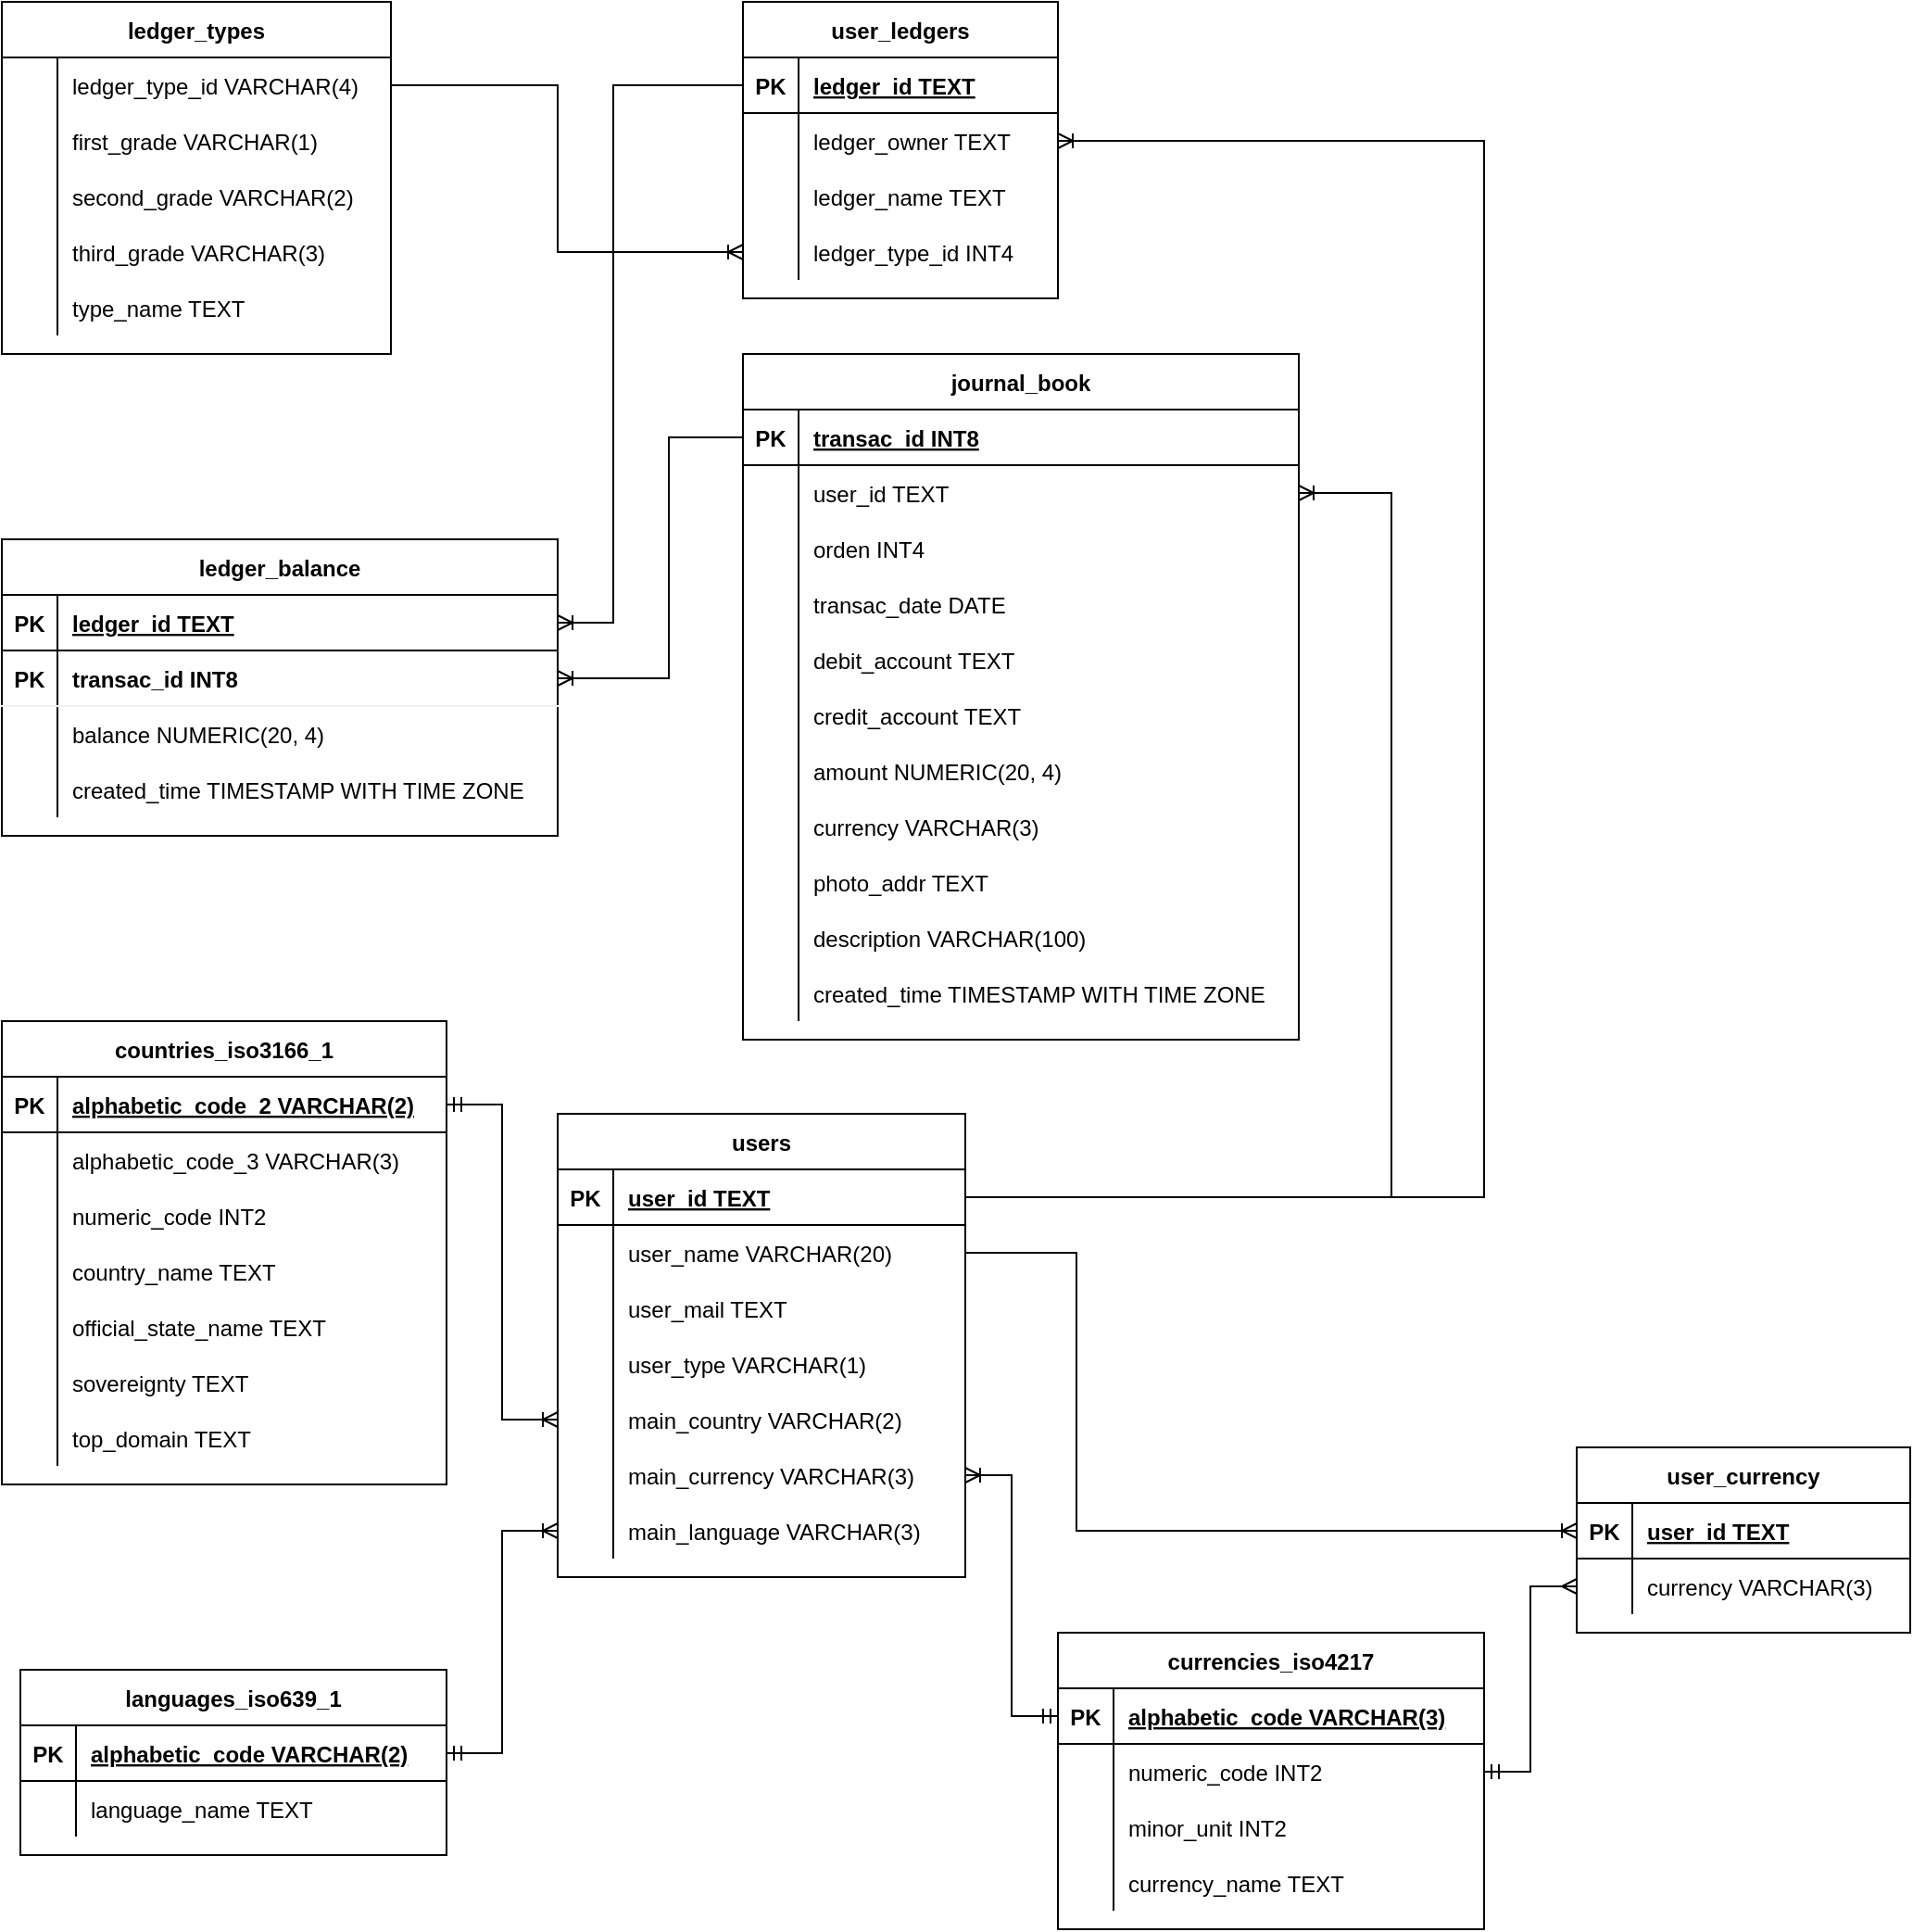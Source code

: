 <mxfile version="20.6.0" type="github">
  <diagram id="OfHOgDjxTRGXFd7cclPW" name="V0_SchemaDesign">
    <mxGraphModel dx="1874" dy="583" grid="1" gridSize="10" guides="1" tooltips="1" connect="1" arrows="1" fold="1" page="1" pageScale="1" pageWidth="850" pageHeight="1100" math="0" shadow="0">
      <root>
        <mxCell id="0" />
        <mxCell id="1" parent="0" />
        <mxCell id="8FTXFB8ShKef1p55a6IQ-58" value="user_currency" style="shape=table;startSize=30;container=1;collapsible=1;childLayout=tableLayout;fixedRows=1;rowLines=0;fontStyle=1;align=center;resizeLast=1;" parent="1" vertex="1">
          <mxGeometry x="50" y="820" width="180" height="100" as="geometry" />
        </mxCell>
        <mxCell id="8FTXFB8ShKef1p55a6IQ-59" value="" style="shape=tableRow;horizontal=0;startSize=0;swimlaneHead=0;swimlaneBody=0;fillColor=none;collapsible=0;dropTarget=0;points=[[0,0.5],[1,0.5]];portConstraint=eastwest;top=0;left=0;right=0;bottom=1;" parent="8FTXFB8ShKef1p55a6IQ-58" vertex="1">
          <mxGeometry y="30" width="180" height="30" as="geometry" />
        </mxCell>
        <mxCell id="8FTXFB8ShKef1p55a6IQ-60" value="PK" style="shape=partialRectangle;overflow=hidden;connectable=0;fillColor=none;top=0;left=0;bottom=0;right=0;fontStyle=1;" parent="8FTXFB8ShKef1p55a6IQ-59" vertex="1">
          <mxGeometry width="30" height="30" as="geometry">
            <mxRectangle width="30" height="30" as="alternateBounds" />
          </mxGeometry>
        </mxCell>
        <mxCell id="8FTXFB8ShKef1p55a6IQ-61" value="user_id TEXT" style="shape=partialRectangle;overflow=hidden;connectable=0;fillColor=none;align=left;top=0;left=0;bottom=0;right=0;spacingLeft=6;fontStyle=5;" parent="8FTXFB8ShKef1p55a6IQ-59" vertex="1">
          <mxGeometry x="30" width="150" height="30" as="geometry">
            <mxRectangle width="150" height="30" as="alternateBounds" />
          </mxGeometry>
        </mxCell>
        <mxCell id="8FTXFB8ShKef1p55a6IQ-62" value="" style="shape=tableRow;horizontal=0;startSize=0;swimlaneHead=0;swimlaneBody=0;fillColor=none;collapsible=0;dropTarget=0;points=[[0,0.5],[1,0.5]];portConstraint=eastwest;top=0;left=0;right=0;bottom=0;" parent="8FTXFB8ShKef1p55a6IQ-58" vertex="1">
          <mxGeometry y="60" width="180" height="30" as="geometry" />
        </mxCell>
        <mxCell id="8FTXFB8ShKef1p55a6IQ-63" value="" style="shape=partialRectangle;overflow=hidden;connectable=0;fillColor=none;top=0;left=0;bottom=0;right=0;" parent="8FTXFB8ShKef1p55a6IQ-62" vertex="1">
          <mxGeometry width="30" height="30" as="geometry">
            <mxRectangle width="30" height="30" as="alternateBounds" />
          </mxGeometry>
        </mxCell>
        <mxCell id="8FTXFB8ShKef1p55a6IQ-64" value="currency   VARCHAR(3)" style="shape=partialRectangle;overflow=hidden;connectable=0;fillColor=none;align=left;top=0;left=0;bottom=0;right=0;spacingLeft=6;" parent="8FTXFB8ShKef1p55a6IQ-62" vertex="1">
          <mxGeometry x="30" width="150" height="30" as="geometry">
            <mxRectangle width="150" height="30" as="alternateBounds" />
          </mxGeometry>
        </mxCell>
        <mxCell id="8FTXFB8ShKef1p55a6IQ-65" value="countries_iso3166_1" style="shape=table;startSize=30;container=1;collapsible=1;childLayout=tableLayout;fixedRows=1;rowLines=0;fontStyle=1;align=center;resizeLast=1;" parent="1" vertex="1">
          <mxGeometry x="-800" y="590" width="240" height="250" as="geometry" />
        </mxCell>
        <mxCell id="8FTXFB8ShKef1p55a6IQ-66" value="" style="shape=tableRow;horizontal=0;startSize=0;swimlaneHead=0;swimlaneBody=0;fillColor=none;collapsible=0;dropTarget=0;points=[[0,0.5],[1,0.5]];portConstraint=eastwest;top=0;left=0;right=0;bottom=1;" parent="8FTXFB8ShKef1p55a6IQ-65" vertex="1">
          <mxGeometry y="30" width="240" height="30" as="geometry" />
        </mxCell>
        <mxCell id="8FTXFB8ShKef1p55a6IQ-67" value="PK" style="shape=partialRectangle;overflow=hidden;connectable=0;fillColor=none;top=0;left=0;bottom=0;right=0;fontStyle=1;" parent="8FTXFB8ShKef1p55a6IQ-66" vertex="1">
          <mxGeometry width="30" height="30" as="geometry">
            <mxRectangle width="30" height="30" as="alternateBounds" />
          </mxGeometry>
        </mxCell>
        <mxCell id="8FTXFB8ShKef1p55a6IQ-68" value="alphabetic_code_2   VARCHAR(2)" style="shape=partialRectangle;overflow=hidden;connectable=0;fillColor=none;align=left;top=0;left=0;bottom=0;right=0;spacingLeft=6;fontStyle=5;" parent="8FTXFB8ShKef1p55a6IQ-66" vertex="1">
          <mxGeometry x="30" width="210" height="30" as="geometry">
            <mxRectangle width="210" height="30" as="alternateBounds" />
          </mxGeometry>
        </mxCell>
        <mxCell id="8FTXFB8ShKef1p55a6IQ-69" value="" style="shape=tableRow;horizontal=0;startSize=0;swimlaneHead=0;swimlaneBody=0;fillColor=none;collapsible=0;dropTarget=0;points=[[0,0.5],[1,0.5]];portConstraint=eastwest;top=0;left=0;right=0;bottom=0;" parent="8FTXFB8ShKef1p55a6IQ-65" vertex="1">
          <mxGeometry y="60" width="240" height="30" as="geometry" />
        </mxCell>
        <mxCell id="8FTXFB8ShKef1p55a6IQ-70" value="" style="shape=partialRectangle;overflow=hidden;connectable=0;fillColor=none;top=0;left=0;bottom=0;right=0;" parent="8FTXFB8ShKef1p55a6IQ-69" vertex="1">
          <mxGeometry width="30" height="30" as="geometry">
            <mxRectangle width="30" height="30" as="alternateBounds" />
          </mxGeometry>
        </mxCell>
        <mxCell id="8FTXFB8ShKef1p55a6IQ-71" value="alphabetic_code_3   VARCHAR(3)" style="shape=partialRectangle;overflow=hidden;connectable=0;fillColor=none;align=left;top=0;left=0;bottom=0;right=0;spacingLeft=6;" parent="8FTXFB8ShKef1p55a6IQ-69" vertex="1">
          <mxGeometry x="30" width="210" height="30" as="geometry">
            <mxRectangle width="210" height="30" as="alternateBounds" />
          </mxGeometry>
        </mxCell>
        <mxCell id="8FTXFB8ShKef1p55a6IQ-72" value="" style="shape=tableRow;horizontal=0;startSize=0;swimlaneHead=0;swimlaneBody=0;fillColor=none;collapsible=0;dropTarget=0;points=[[0,0.5],[1,0.5]];portConstraint=eastwest;top=0;left=0;right=0;bottom=0;" parent="8FTXFB8ShKef1p55a6IQ-65" vertex="1">
          <mxGeometry y="90" width="240" height="30" as="geometry" />
        </mxCell>
        <mxCell id="8FTXFB8ShKef1p55a6IQ-73" value="" style="shape=partialRectangle;overflow=hidden;connectable=0;fillColor=none;top=0;left=0;bottom=0;right=0;" parent="8FTXFB8ShKef1p55a6IQ-72" vertex="1">
          <mxGeometry width="30" height="30" as="geometry">
            <mxRectangle width="30" height="30" as="alternateBounds" />
          </mxGeometry>
        </mxCell>
        <mxCell id="8FTXFB8ShKef1p55a6IQ-74" value="numeric_code        INT2" style="shape=partialRectangle;overflow=hidden;connectable=0;fillColor=none;align=left;top=0;left=0;bottom=0;right=0;spacingLeft=6;" parent="8FTXFB8ShKef1p55a6IQ-72" vertex="1">
          <mxGeometry x="30" width="210" height="30" as="geometry">
            <mxRectangle width="210" height="30" as="alternateBounds" />
          </mxGeometry>
        </mxCell>
        <mxCell id="8FTXFB8ShKef1p55a6IQ-75" value="" style="shape=tableRow;horizontal=0;startSize=0;swimlaneHead=0;swimlaneBody=0;fillColor=none;collapsible=0;dropTarget=0;points=[[0,0.5],[1,0.5]];portConstraint=eastwest;top=0;left=0;right=0;bottom=0;" parent="8FTXFB8ShKef1p55a6IQ-65" vertex="1">
          <mxGeometry y="120" width="240" height="30" as="geometry" />
        </mxCell>
        <mxCell id="8FTXFB8ShKef1p55a6IQ-76" value="" style="shape=partialRectangle;overflow=hidden;connectable=0;fillColor=none;top=0;left=0;bottom=0;right=0;" parent="8FTXFB8ShKef1p55a6IQ-75" vertex="1">
          <mxGeometry width="30" height="30" as="geometry">
            <mxRectangle width="30" height="30" as="alternateBounds" />
          </mxGeometry>
        </mxCell>
        <mxCell id="8FTXFB8ShKef1p55a6IQ-77" value="country_name        TEXT" style="shape=partialRectangle;overflow=hidden;connectable=0;fillColor=none;align=left;top=0;left=0;bottom=0;right=0;spacingLeft=6;" parent="8FTXFB8ShKef1p55a6IQ-75" vertex="1">
          <mxGeometry x="30" width="210" height="30" as="geometry">
            <mxRectangle width="210" height="30" as="alternateBounds" />
          </mxGeometry>
        </mxCell>
        <mxCell id="8FTXFB8ShKef1p55a6IQ-78" value="" style="shape=tableRow;horizontal=0;startSize=0;swimlaneHead=0;swimlaneBody=0;fillColor=none;collapsible=0;dropTarget=0;points=[[0,0.5],[1,0.5]];portConstraint=eastwest;top=0;left=0;right=0;bottom=0;" parent="8FTXFB8ShKef1p55a6IQ-65" vertex="1">
          <mxGeometry y="150" width="240" height="30" as="geometry" />
        </mxCell>
        <mxCell id="8FTXFB8ShKef1p55a6IQ-79" value="" style="shape=partialRectangle;overflow=hidden;connectable=0;fillColor=none;top=0;left=0;bottom=0;right=0;" parent="8FTXFB8ShKef1p55a6IQ-78" vertex="1">
          <mxGeometry width="30" height="30" as="geometry">
            <mxRectangle width="30" height="30" as="alternateBounds" />
          </mxGeometry>
        </mxCell>
        <mxCell id="8FTXFB8ShKef1p55a6IQ-80" value="official_state_name TEXT" style="shape=partialRectangle;overflow=hidden;connectable=0;fillColor=none;align=left;top=0;left=0;bottom=0;right=0;spacingLeft=6;" parent="8FTXFB8ShKef1p55a6IQ-78" vertex="1">
          <mxGeometry x="30" width="210" height="30" as="geometry">
            <mxRectangle width="210" height="30" as="alternateBounds" />
          </mxGeometry>
        </mxCell>
        <mxCell id="8FTXFB8ShKef1p55a6IQ-81" value="" style="shape=tableRow;horizontal=0;startSize=0;swimlaneHead=0;swimlaneBody=0;fillColor=none;collapsible=0;dropTarget=0;points=[[0,0.5],[1,0.5]];portConstraint=eastwest;top=0;left=0;right=0;bottom=0;" parent="8FTXFB8ShKef1p55a6IQ-65" vertex="1">
          <mxGeometry y="180" width="240" height="30" as="geometry" />
        </mxCell>
        <mxCell id="8FTXFB8ShKef1p55a6IQ-82" value="" style="shape=partialRectangle;overflow=hidden;connectable=0;fillColor=none;top=0;left=0;bottom=0;right=0;" parent="8FTXFB8ShKef1p55a6IQ-81" vertex="1">
          <mxGeometry width="30" height="30" as="geometry">
            <mxRectangle width="30" height="30" as="alternateBounds" />
          </mxGeometry>
        </mxCell>
        <mxCell id="8FTXFB8ShKef1p55a6IQ-83" value="sovereignty         TEXT" style="shape=partialRectangle;overflow=hidden;connectable=0;fillColor=none;align=left;top=0;left=0;bottom=0;right=0;spacingLeft=6;" parent="8FTXFB8ShKef1p55a6IQ-81" vertex="1">
          <mxGeometry x="30" width="210" height="30" as="geometry">
            <mxRectangle width="210" height="30" as="alternateBounds" />
          </mxGeometry>
        </mxCell>
        <mxCell id="8FTXFB8ShKef1p55a6IQ-84" value="" style="shape=tableRow;horizontal=0;startSize=0;swimlaneHead=0;swimlaneBody=0;fillColor=none;collapsible=0;dropTarget=0;points=[[0,0.5],[1,0.5]];portConstraint=eastwest;top=0;left=0;right=0;bottom=0;" parent="8FTXFB8ShKef1p55a6IQ-65" vertex="1">
          <mxGeometry y="210" width="240" height="30" as="geometry" />
        </mxCell>
        <mxCell id="8FTXFB8ShKef1p55a6IQ-85" value="" style="shape=partialRectangle;overflow=hidden;connectable=0;fillColor=none;top=0;left=0;bottom=0;right=0;" parent="8FTXFB8ShKef1p55a6IQ-84" vertex="1">
          <mxGeometry width="30" height="30" as="geometry">
            <mxRectangle width="30" height="30" as="alternateBounds" />
          </mxGeometry>
        </mxCell>
        <mxCell id="8FTXFB8ShKef1p55a6IQ-86" value="top_domain          TEXT" style="shape=partialRectangle;overflow=hidden;connectable=0;fillColor=none;align=left;top=0;left=0;bottom=0;right=0;spacingLeft=6;" parent="8FTXFB8ShKef1p55a6IQ-84" vertex="1">
          <mxGeometry x="30" width="210" height="30" as="geometry">
            <mxRectangle width="210" height="30" as="alternateBounds" />
          </mxGeometry>
        </mxCell>
        <mxCell id="8FTXFB8ShKef1p55a6IQ-87" value="currencies_iso4217" style="shape=table;startSize=30;container=1;collapsible=1;childLayout=tableLayout;fixedRows=1;rowLines=0;fontStyle=1;align=center;resizeLast=1;" parent="1" vertex="1">
          <mxGeometry x="-230" y="920" width="230" height="160" as="geometry" />
        </mxCell>
        <mxCell id="8FTXFB8ShKef1p55a6IQ-88" value="" style="shape=tableRow;horizontal=0;startSize=0;swimlaneHead=0;swimlaneBody=0;fillColor=none;collapsible=0;dropTarget=0;points=[[0,0.5],[1,0.5]];portConstraint=eastwest;top=0;left=0;right=0;bottom=1;" parent="8FTXFB8ShKef1p55a6IQ-87" vertex="1">
          <mxGeometry y="30" width="230" height="30" as="geometry" />
        </mxCell>
        <mxCell id="8FTXFB8ShKef1p55a6IQ-89" value="PK" style="shape=partialRectangle;overflow=hidden;connectable=0;fillColor=none;top=0;left=0;bottom=0;right=0;fontStyle=1;" parent="8FTXFB8ShKef1p55a6IQ-88" vertex="1">
          <mxGeometry width="30" height="30" as="geometry">
            <mxRectangle width="30" height="30" as="alternateBounds" />
          </mxGeometry>
        </mxCell>
        <mxCell id="8FTXFB8ShKef1p55a6IQ-90" value="alphabetic_code VARCHAR(3)" style="shape=partialRectangle;overflow=hidden;connectable=0;fillColor=none;align=left;top=0;left=0;bottom=0;right=0;spacingLeft=6;fontStyle=5;" parent="8FTXFB8ShKef1p55a6IQ-88" vertex="1">
          <mxGeometry x="30" width="200" height="30" as="geometry">
            <mxRectangle width="200" height="30" as="alternateBounds" />
          </mxGeometry>
        </mxCell>
        <mxCell id="8FTXFB8ShKef1p55a6IQ-91" value="" style="shape=tableRow;horizontal=0;startSize=0;swimlaneHead=0;swimlaneBody=0;fillColor=none;collapsible=0;dropTarget=0;points=[[0,0.5],[1,0.5]];portConstraint=eastwest;top=0;left=0;right=0;bottom=0;" parent="8FTXFB8ShKef1p55a6IQ-87" vertex="1">
          <mxGeometry y="60" width="230" height="30" as="geometry" />
        </mxCell>
        <mxCell id="8FTXFB8ShKef1p55a6IQ-92" value="" style="shape=partialRectangle;overflow=hidden;connectable=0;fillColor=none;top=0;left=0;bottom=0;right=0;" parent="8FTXFB8ShKef1p55a6IQ-91" vertex="1">
          <mxGeometry width="30" height="30" as="geometry">
            <mxRectangle width="30" height="30" as="alternateBounds" />
          </mxGeometry>
        </mxCell>
        <mxCell id="8FTXFB8ShKef1p55a6IQ-93" value="numeric_code    INT2" style="shape=partialRectangle;overflow=hidden;connectable=0;fillColor=none;align=left;top=0;left=0;bottom=0;right=0;spacingLeft=6;" parent="8FTXFB8ShKef1p55a6IQ-91" vertex="1">
          <mxGeometry x="30" width="200" height="30" as="geometry">
            <mxRectangle width="200" height="30" as="alternateBounds" />
          </mxGeometry>
        </mxCell>
        <mxCell id="8FTXFB8ShKef1p55a6IQ-94" value="" style="shape=tableRow;horizontal=0;startSize=0;swimlaneHead=0;swimlaneBody=0;fillColor=none;collapsible=0;dropTarget=0;points=[[0,0.5],[1,0.5]];portConstraint=eastwest;top=0;left=0;right=0;bottom=0;" parent="8FTXFB8ShKef1p55a6IQ-87" vertex="1">
          <mxGeometry y="90" width="230" height="30" as="geometry" />
        </mxCell>
        <mxCell id="8FTXFB8ShKef1p55a6IQ-95" value="" style="shape=partialRectangle;overflow=hidden;connectable=0;fillColor=none;top=0;left=0;bottom=0;right=0;" parent="8FTXFB8ShKef1p55a6IQ-94" vertex="1">
          <mxGeometry width="30" height="30" as="geometry">
            <mxRectangle width="30" height="30" as="alternateBounds" />
          </mxGeometry>
        </mxCell>
        <mxCell id="8FTXFB8ShKef1p55a6IQ-96" value="minor_unit      INT2" style="shape=partialRectangle;overflow=hidden;connectable=0;fillColor=none;align=left;top=0;left=0;bottom=0;right=0;spacingLeft=6;" parent="8FTXFB8ShKef1p55a6IQ-94" vertex="1">
          <mxGeometry x="30" width="200" height="30" as="geometry">
            <mxRectangle width="200" height="30" as="alternateBounds" />
          </mxGeometry>
        </mxCell>
        <mxCell id="8FTXFB8ShKef1p55a6IQ-97" value="" style="shape=tableRow;horizontal=0;startSize=0;swimlaneHead=0;swimlaneBody=0;fillColor=none;collapsible=0;dropTarget=0;points=[[0,0.5],[1,0.5]];portConstraint=eastwest;top=0;left=0;right=0;bottom=0;" parent="8FTXFB8ShKef1p55a6IQ-87" vertex="1">
          <mxGeometry y="120" width="230" height="30" as="geometry" />
        </mxCell>
        <mxCell id="8FTXFB8ShKef1p55a6IQ-98" value="" style="shape=partialRectangle;overflow=hidden;connectable=0;fillColor=none;top=0;left=0;bottom=0;right=0;" parent="8FTXFB8ShKef1p55a6IQ-97" vertex="1">
          <mxGeometry width="30" height="30" as="geometry">
            <mxRectangle width="30" height="30" as="alternateBounds" />
          </mxGeometry>
        </mxCell>
        <mxCell id="8FTXFB8ShKef1p55a6IQ-99" value="currency_name   TEXT" style="shape=partialRectangle;overflow=hidden;connectable=0;fillColor=none;align=left;top=0;left=0;bottom=0;right=0;spacingLeft=6;" parent="8FTXFB8ShKef1p55a6IQ-97" vertex="1">
          <mxGeometry x="30" width="200" height="30" as="geometry">
            <mxRectangle width="200" height="30" as="alternateBounds" />
          </mxGeometry>
        </mxCell>
        <mxCell id="8FTXFB8ShKef1p55a6IQ-100" value="languages_iso639_1" style="shape=table;startSize=30;container=1;collapsible=1;childLayout=tableLayout;fixedRows=1;rowLines=0;fontStyle=1;align=center;resizeLast=1;" parent="1" vertex="1">
          <mxGeometry x="-790" y="940" width="230" height="100" as="geometry" />
        </mxCell>
        <mxCell id="8FTXFB8ShKef1p55a6IQ-101" value="" style="shape=tableRow;horizontal=0;startSize=0;swimlaneHead=0;swimlaneBody=0;fillColor=none;collapsible=0;dropTarget=0;points=[[0,0.5],[1,0.5]];portConstraint=eastwest;top=0;left=0;right=0;bottom=1;" parent="8FTXFB8ShKef1p55a6IQ-100" vertex="1">
          <mxGeometry y="30" width="230" height="30" as="geometry" />
        </mxCell>
        <mxCell id="8FTXFB8ShKef1p55a6IQ-102" value="PK" style="shape=partialRectangle;overflow=hidden;connectable=0;fillColor=none;top=0;left=0;bottom=0;right=0;fontStyle=1;" parent="8FTXFB8ShKef1p55a6IQ-101" vertex="1">
          <mxGeometry width="30" height="30" as="geometry">
            <mxRectangle width="30" height="30" as="alternateBounds" />
          </mxGeometry>
        </mxCell>
        <mxCell id="8FTXFB8ShKef1p55a6IQ-103" value="alphabetic_code VARCHAR(2)" style="shape=partialRectangle;overflow=hidden;connectable=0;fillColor=none;align=left;top=0;left=0;bottom=0;right=0;spacingLeft=6;fontStyle=5;" parent="8FTXFB8ShKef1p55a6IQ-101" vertex="1">
          <mxGeometry x="30" width="200" height="30" as="geometry">
            <mxRectangle width="200" height="30" as="alternateBounds" />
          </mxGeometry>
        </mxCell>
        <mxCell id="8FTXFB8ShKef1p55a6IQ-104" value="" style="shape=tableRow;horizontal=0;startSize=0;swimlaneHead=0;swimlaneBody=0;fillColor=none;collapsible=0;dropTarget=0;points=[[0,0.5],[1,0.5]];portConstraint=eastwest;top=0;left=0;right=0;bottom=0;" parent="8FTXFB8ShKef1p55a6IQ-100" vertex="1">
          <mxGeometry y="60" width="230" height="30" as="geometry" />
        </mxCell>
        <mxCell id="8FTXFB8ShKef1p55a6IQ-105" value="" style="shape=partialRectangle;overflow=hidden;connectable=0;fillColor=none;top=0;left=0;bottom=0;right=0;" parent="8FTXFB8ShKef1p55a6IQ-104" vertex="1">
          <mxGeometry width="30" height="30" as="geometry">
            <mxRectangle width="30" height="30" as="alternateBounds" />
          </mxGeometry>
        </mxCell>
        <mxCell id="8FTXFB8ShKef1p55a6IQ-106" value="language_name   TEXT" style="shape=partialRectangle;overflow=hidden;connectable=0;fillColor=none;align=left;top=0;left=0;bottom=0;right=0;spacingLeft=6;" parent="8FTXFB8ShKef1p55a6IQ-104" vertex="1">
          <mxGeometry x="30" width="200" height="30" as="geometry">
            <mxRectangle width="200" height="30" as="alternateBounds" />
          </mxGeometry>
        </mxCell>
        <mxCell id="8FTXFB8ShKef1p55a6IQ-107" value="" style="edgeStyle=elbowEdgeStyle;fontSize=12;html=1;endArrow=ERoneToMany;rounded=0;exitX=1;exitY=0.5;exitDx=0;exitDy=0;entryX=0;entryY=0.5;entryDx=0;entryDy=0;" parent="1" source="debGnE66vHYxvkzUZUbV-5" target="8FTXFB8ShKef1p55a6IQ-59" edge="1">
          <mxGeometry width="100" height="100" relative="1" as="geometry">
            <mxPoint x="-280" y="715" as="sourcePoint" />
            <mxPoint x="50" y="720" as="targetPoint" />
            <Array as="points">
              <mxPoint x="-220" y="780" />
            </Array>
          </mxGeometry>
        </mxCell>
        <mxCell id="8FTXFB8ShKef1p55a6IQ-108" value="" style="edgeStyle=entityRelationEdgeStyle;fontSize=12;html=1;endArrow=ERoneToMany;startArrow=ERmandOne;rounded=0;exitX=1;exitY=0.5;exitDx=0;exitDy=0;entryX=0;entryY=0.5;entryDx=0;entryDy=0;endFill=0;" parent="1" source="8FTXFB8ShKef1p55a6IQ-101" target="debGnE66vHYxvkzUZUbV-20" edge="1">
          <mxGeometry width="100" height="100" relative="1" as="geometry">
            <mxPoint x="-390" y="780" as="sourcePoint" />
            <mxPoint x="-500" y="865" as="targetPoint" />
          </mxGeometry>
        </mxCell>
        <mxCell id="8FTXFB8ShKef1p55a6IQ-131" value="" style="edgeStyle=entityRelationEdgeStyle;fontSize=12;html=1;endArrow=ERoneToMany;startArrow=ERmandOne;rounded=0;exitX=1;exitY=0.5;exitDx=0;exitDy=0;entryX=0;entryY=0.5;entryDx=0;entryDy=0;endFill=0;" parent="1" source="8FTXFB8ShKef1p55a6IQ-66" target="debGnE66vHYxvkzUZUbV-14" edge="1">
          <mxGeometry width="100" height="100" relative="1" as="geometry">
            <mxPoint x="-600" y="775" as="sourcePoint" />
            <mxPoint x="-500" y="805" as="targetPoint" />
          </mxGeometry>
        </mxCell>
        <mxCell id="8FTXFB8ShKef1p55a6IQ-136" value="" style="edgeStyle=elbowEdgeStyle;fontSize=12;html=1;endArrow=ERmandOne;rounded=0;entryX=1;entryY=0.5;entryDx=0;entryDy=0;exitX=0;exitY=0.5;exitDx=0;exitDy=0;startArrow=ERmany;startFill=0;endFill=0;" parent="1" source="8FTXFB8ShKef1p55a6IQ-62" target="8FTXFB8ShKef1p55a6IQ-91" edge="1">
          <mxGeometry width="100" height="100" relative="1" as="geometry">
            <mxPoint x="40" y="950" as="sourcePoint" />
            <mxPoint x="100" y="850" as="targetPoint" />
          </mxGeometry>
        </mxCell>
        <mxCell id="8FTXFB8ShKef1p55a6IQ-137" value="" style="edgeStyle=elbowEdgeStyle;fontSize=12;html=1;endArrow=ERmandOne;rounded=0;entryX=0;entryY=0.5;entryDx=0;entryDy=0;exitX=1;exitY=0.5;exitDx=0;exitDy=0;startArrow=ERoneToMany;startFill=0;endFill=0;" parent="1" source="debGnE66vHYxvkzUZUbV-17" target="8FTXFB8ShKef1p55a6IQ-88" edge="1">
          <mxGeometry width="100" height="100" relative="1" as="geometry">
            <mxPoint x="-280" y="835" as="sourcePoint" />
            <mxPoint x="30" y="725" as="targetPoint" />
          </mxGeometry>
        </mxCell>
        <mxCell id="debGnE66vHYxvkzUZUbV-1" value="users" style="shape=table;startSize=30;container=1;collapsible=1;childLayout=tableLayout;fixedRows=1;rowLines=0;fontStyle=1;align=center;resizeLast=1;" parent="1" vertex="1">
          <mxGeometry x="-500" y="640" width="220" height="250" as="geometry" />
        </mxCell>
        <mxCell id="debGnE66vHYxvkzUZUbV-2" value="" style="shape=tableRow;horizontal=0;startSize=0;swimlaneHead=0;swimlaneBody=0;fillColor=none;collapsible=0;dropTarget=0;points=[[0,0.5],[1,0.5]];portConstraint=eastwest;top=0;left=0;right=0;bottom=1;" parent="debGnE66vHYxvkzUZUbV-1" vertex="1">
          <mxGeometry y="30" width="220" height="30" as="geometry" />
        </mxCell>
        <mxCell id="debGnE66vHYxvkzUZUbV-3" value="PK" style="shape=partialRectangle;overflow=hidden;connectable=0;fillColor=none;top=0;left=0;bottom=0;right=0;fontStyle=1;" parent="debGnE66vHYxvkzUZUbV-2" vertex="1">
          <mxGeometry width="30" height="30" as="geometry">
            <mxRectangle width="30" height="30" as="alternateBounds" />
          </mxGeometry>
        </mxCell>
        <mxCell id="debGnE66vHYxvkzUZUbV-4" value="user_id TEXT" style="shape=partialRectangle;overflow=hidden;connectable=0;fillColor=none;align=left;top=0;left=0;bottom=0;right=0;spacingLeft=6;fontStyle=5;" parent="debGnE66vHYxvkzUZUbV-2" vertex="1">
          <mxGeometry x="30" width="190" height="30" as="geometry">
            <mxRectangle width="190" height="30" as="alternateBounds" />
          </mxGeometry>
        </mxCell>
        <mxCell id="debGnE66vHYxvkzUZUbV-5" value="" style="shape=tableRow;horizontal=0;startSize=0;swimlaneHead=0;swimlaneBody=0;fillColor=none;collapsible=0;dropTarget=0;points=[[0,0.5],[1,0.5]];portConstraint=eastwest;top=0;left=0;right=0;bottom=0;" parent="debGnE66vHYxvkzUZUbV-1" vertex="1">
          <mxGeometry y="60" width="220" height="30" as="geometry" />
        </mxCell>
        <mxCell id="debGnE66vHYxvkzUZUbV-6" value="" style="shape=partialRectangle;overflow=hidden;connectable=0;fillColor=none;top=0;left=0;bottom=0;right=0;" parent="debGnE66vHYxvkzUZUbV-5" vertex="1">
          <mxGeometry width="30" height="30" as="geometry">
            <mxRectangle width="30" height="30" as="alternateBounds" />
          </mxGeometry>
        </mxCell>
        <mxCell id="debGnE66vHYxvkzUZUbV-7" value="user_name VARCHAR(20)" style="shape=partialRectangle;overflow=hidden;connectable=0;fillColor=none;align=left;top=0;left=0;bottom=0;right=0;spacingLeft=6;" parent="debGnE66vHYxvkzUZUbV-5" vertex="1">
          <mxGeometry x="30" width="190" height="30" as="geometry">
            <mxRectangle width="190" height="30" as="alternateBounds" />
          </mxGeometry>
        </mxCell>
        <mxCell id="debGnE66vHYxvkzUZUbV-8" value="" style="shape=tableRow;horizontal=0;startSize=0;swimlaneHead=0;swimlaneBody=0;fillColor=none;collapsible=0;dropTarget=0;points=[[0,0.5],[1,0.5]];portConstraint=eastwest;top=0;left=0;right=0;bottom=0;" parent="debGnE66vHYxvkzUZUbV-1" vertex="1">
          <mxGeometry y="90" width="220" height="30" as="geometry" />
        </mxCell>
        <mxCell id="debGnE66vHYxvkzUZUbV-9" value="" style="shape=partialRectangle;overflow=hidden;connectable=0;fillColor=none;top=0;left=0;bottom=0;right=0;" parent="debGnE66vHYxvkzUZUbV-8" vertex="1">
          <mxGeometry width="30" height="30" as="geometry">
            <mxRectangle width="30" height="30" as="alternateBounds" />
          </mxGeometry>
        </mxCell>
        <mxCell id="debGnE66vHYxvkzUZUbV-10" value="user_mail TEXT" style="shape=partialRectangle;overflow=hidden;connectable=0;fillColor=none;align=left;top=0;left=0;bottom=0;right=0;spacingLeft=6;" parent="debGnE66vHYxvkzUZUbV-8" vertex="1">
          <mxGeometry x="30" width="190" height="30" as="geometry">
            <mxRectangle width="190" height="30" as="alternateBounds" />
          </mxGeometry>
        </mxCell>
        <mxCell id="debGnE66vHYxvkzUZUbV-11" value="" style="shape=tableRow;horizontal=0;startSize=0;swimlaneHead=0;swimlaneBody=0;fillColor=none;collapsible=0;dropTarget=0;points=[[0,0.5],[1,0.5]];portConstraint=eastwest;top=0;left=0;right=0;bottom=0;" parent="debGnE66vHYxvkzUZUbV-1" vertex="1">
          <mxGeometry y="120" width="220" height="30" as="geometry" />
        </mxCell>
        <mxCell id="debGnE66vHYxvkzUZUbV-12" value="" style="shape=partialRectangle;overflow=hidden;connectable=0;fillColor=none;top=0;left=0;bottom=0;right=0;" parent="debGnE66vHYxvkzUZUbV-11" vertex="1">
          <mxGeometry width="30" height="30" as="geometry">
            <mxRectangle width="30" height="30" as="alternateBounds" />
          </mxGeometry>
        </mxCell>
        <mxCell id="debGnE66vHYxvkzUZUbV-13" value="user_type VARCHAR(1)" style="shape=partialRectangle;overflow=hidden;connectable=0;fillColor=none;align=left;top=0;left=0;bottom=0;right=0;spacingLeft=6;" parent="debGnE66vHYxvkzUZUbV-11" vertex="1">
          <mxGeometry x="30" width="190" height="30" as="geometry">
            <mxRectangle width="190" height="30" as="alternateBounds" />
          </mxGeometry>
        </mxCell>
        <mxCell id="debGnE66vHYxvkzUZUbV-14" value="" style="shape=tableRow;horizontal=0;startSize=0;swimlaneHead=0;swimlaneBody=0;fillColor=none;collapsible=0;dropTarget=0;points=[[0,0.5],[1,0.5]];portConstraint=eastwest;top=0;left=0;right=0;bottom=0;" parent="debGnE66vHYxvkzUZUbV-1" vertex="1">
          <mxGeometry y="150" width="220" height="30" as="geometry" />
        </mxCell>
        <mxCell id="debGnE66vHYxvkzUZUbV-15" value="" style="shape=partialRectangle;overflow=hidden;connectable=0;fillColor=none;top=0;left=0;bottom=0;right=0;" parent="debGnE66vHYxvkzUZUbV-14" vertex="1">
          <mxGeometry width="30" height="30" as="geometry">
            <mxRectangle width="30" height="30" as="alternateBounds" />
          </mxGeometry>
        </mxCell>
        <mxCell id="debGnE66vHYxvkzUZUbV-16" value="main_country    VARCHAR(2)" style="shape=partialRectangle;overflow=hidden;connectable=0;fillColor=none;align=left;top=0;left=0;bottom=0;right=0;spacingLeft=6;" parent="debGnE66vHYxvkzUZUbV-14" vertex="1">
          <mxGeometry x="30" width="190" height="30" as="geometry">
            <mxRectangle width="190" height="30" as="alternateBounds" />
          </mxGeometry>
        </mxCell>
        <mxCell id="debGnE66vHYxvkzUZUbV-17" value="" style="shape=tableRow;horizontal=0;startSize=0;swimlaneHead=0;swimlaneBody=0;fillColor=none;collapsible=0;dropTarget=0;points=[[0,0.5],[1,0.5]];portConstraint=eastwest;top=0;left=0;right=0;bottom=0;" parent="debGnE66vHYxvkzUZUbV-1" vertex="1">
          <mxGeometry y="180" width="220" height="30" as="geometry" />
        </mxCell>
        <mxCell id="debGnE66vHYxvkzUZUbV-18" value="" style="shape=partialRectangle;overflow=hidden;connectable=0;fillColor=none;top=0;left=0;bottom=0;right=0;" parent="debGnE66vHYxvkzUZUbV-17" vertex="1">
          <mxGeometry width="30" height="30" as="geometry">
            <mxRectangle width="30" height="30" as="alternateBounds" />
          </mxGeometry>
        </mxCell>
        <mxCell id="debGnE66vHYxvkzUZUbV-19" value="main_currency   VARCHAR(3)" style="shape=partialRectangle;overflow=hidden;connectable=0;fillColor=none;align=left;top=0;left=0;bottom=0;right=0;spacingLeft=6;" parent="debGnE66vHYxvkzUZUbV-17" vertex="1">
          <mxGeometry x="30" width="190" height="30" as="geometry">
            <mxRectangle width="190" height="30" as="alternateBounds" />
          </mxGeometry>
        </mxCell>
        <mxCell id="debGnE66vHYxvkzUZUbV-20" value="" style="shape=tableRow;horizontal=0;startSize=0;swimlaneHead=0;swimlaneBody=0;fillColor=none;collapsible=0;dropTarget=0;points=[[0,0.5],[1,0.5]];portConstraint=eastwest;top=0;left=0;right=0;bottom=0;" parent="debGnE66vHYxvkzUZUbV-1" vertex="1">
          <mxGeometry y="210" width="220" height="30" as="geometry" />
        </mxCell>
        <mxCell id="debGnE66vHYxvkzUZUbV-21" value="" style="shape=partialRectangle;overflow=hidden;connectable=0;fillColor=none;top=0;left=0;bottom=0;right=0;" parent="debGnE66vHYxvkzUZUbV-20" vertex="1">
          <mxGeometry width="30" height="30" as="geometry">
            <mxRectangle width="30" height="30" as="alternateBounds" />
          </mxGeometry>
        </mxCell>
        <mxCell id="debGnE66vHYxvkzUZUbV-22" value="main_language   VARCHAR(3)" style="shape=partialRectangle;overflow=hidden;connectable=0;fillColor=none;align=left;top=0;left=0;bottom=0;right=0;spacingLeft=6;" parent="debGnE66vHYxvkzUZUbV-20" vertex="1">
          <mxGeometry x="30" width="190" height="30" as="geometry">
            <mxRectangle width="190" height="30" as="alternateBounds" />
          </mxGeometry>
        </mxCell>
        <mxCell id="debGnE66vHYxvkzUZUbV-138" value="journal_book" style="shape=table;startSize=30;container=1;collapsible=1;childLayout=tableLayout;fixedRows=1;rowLines=0;fontStyle=1;align=center;resizeLast=1;" parent="1" vertex="1">
          <mxGeometry x="-400" y="230" width="300" height="370" as="geometry" />
        </mxCell>
        <mxCell id="debGnE66vHYxvkzUZUbV-139" value="" style="shape=tableRow;horizontal=0;startSize=0;swimlaneHead=0;swimlaneBody=0;fillColor=none;collapsible=0;dropTarget=0;points=[[0,0.5],[1,0.5]];portConstraint=eastwest;top=0;left=0;right=0;bottom=1;" parent="debGnE66vHYxvkzUZUbV-138" vertex="1">
          <mxGeometry y="30" width="300" height="30" as="geometry" />
        </mxCell>
        <mxCell id="debGnE66vHYxvkzUZUbV-140" value="PK" style="shape=partialRectangle;overflow=hidden;connectable=0;fillColor=none;top=0;left=0;bottom=0;right=0;fontStyle=1;" parent="debGnE66vHYxvkzUZUbV-139" vertex="1">
          <mxGeometry width="30" height="30" as="geometry">
            <mxRectangle width="30" height="30" as="alternateBounds" />
          </mxGeometry>
        </mxCell>
        <mxCell id="debGnE66vHYxvkzUZUbV-141" value="transac_id INT8" style="shape=partialRectangle;overflow=hidden;connectable=0;fillColor=none;align=left;top=0;left=0;bottom=0;right=0;spacingLeft=6;fontStyle=5;" parent="debGnE66vHYxvkzUZUbV-139" vertex="1">
          <mxGeometry x="30" width="270" height="30" as="geometry">
            <mxRectangle width="270" height="30" as="alternateBounds" />
          </mxGeometry>
        </mxCell>
        <mxCell id="debGnE66vHYxvkzUZUbV-142" value="" style="shape=tableRow;horizontal=0;startSize=0;swimlaneHead=0;swimlaneBody=0;fillColor=none;collapsible=0;dropTarget=0;points=[[0,0.5],[1,0.5]];portConstraint=eastwest;top=0;left=0;right=0;bottom=0;" parent="debGnE66vHYxvkzUZUbV-138" vertex="1">
          <mxGeometry y="60" width="300" height="30" as="geometry" />
        </mxCell>
        <mxCell id="debGnE66vHYxvkzUZUbV-143" value="" style="shape=partialRectangle;overflow=hidden;connectable=0;fillColor=none;top=0;left=0;bottom=0;right=0;" parent="debGnE66vHYxvkzUZUbV-142" vertex="1">
          <mxGeometry width="30" height="30" as="geometry">
            <mxRectangle width="30" height="30" as="alternateBounds" />
          </mxGeometry>
        </mxCell>
        <mxCell id="debGnE66vHYxvkzUZUbV-144" value="user_id TEXT" style="shape=partialRectangle;overflow=hidden;connectable=0;fillColor=none;align=left;top=0;left=0;bottom=0;right=0;spacingLeft=6;" parent="debGnE66vHYxvkzUZUbV-142" vertex="1">
          <mxGeometry x="30" width="270" height="30" as="geometry">
            <mxRectangle width="270" height="30" as="alternateBounds" />
          </mxGeometry>
        </mxCell>
        <mxCell id="debGnE66vHYxvkzUZUbV-145" value="" style="shape=tableRow;horizontal=0;startSize=0;swimlaneHead=0;swimlaneBody=0;fillColor=none;collapsible=0;dropTarget=0;points=[[0,0.5],[1,0.5]];portConstraint=eastwest;top=0;left=0;right=0;bottom=0;" parent="debGnE66vHYxvkzUZUbV-138" vertex="1">
          <mxGeometry y="90" width="300" height="30" as="geometry" />
        </mxCell>
        <mxCell id="debGnE66vHYxvkzUZUbV-146" value="" style="shape=partialRectangle;overflow=hidden;connectable=0;fillColor=none;top=0;left=0;bottom=0;right=0;" parent="debGnE66vHYxvkzUZUbV-145" vertex="1">
          <mxGeometry width="30" height="30" as="geometry">
            <mxRectangle width="30" height="30" as="alternateBounds" />
          </mxGeometry>
        </mxCell>
        <mxCell id="debGnE66vHYxvkzUZUbV-147" value="orden INT4" style="shape=partialRectangle;overflow=hidden;connectable=0;fillColor=none;align=left;top=0;left=0;bottom=0;right=0;spacingLeft=6;" parent="debGnE66vHYxvkzUZUbV-145" vertex="1">
          <mxGeometry x="30" width="270" height="30" as="geometry">
            <mxRectangle width="270" height="30" as="alternateBounds" />
          </mxGeometry>
        </mxCell>
        <mxCell id="debGnE66vHYxvkzUZUbV-148" value="" style="shape=tableRow;horizontal=0;startSize=0;swimlaneHead=0;swimlaneBody=0;fillColor=none;collapsible=0;dropTarget=0;points=[[0,0.5],[1,0.5]];portConstraint=eastwest;top=0;left=0;right=0;bottom=0;" parent="debGnE66vHYxvkzUZUbV-138" vertex="1">
          <mxGeometry y="120" width="300" height="30" as="geometry" />
        </mxCell>
        <mxCell id="debGnE66vHYxvkzUZUbV-149" value="" style="shape=partialRectangle;overflow=hidden;connectable=0;fillColor=none;top=0;left=0;bottom=0;right=0;" parent="debGnE66vHYxvkzUZUbV-148" vertex="1">
          <mxGeometry width="30" height="30" as="geometry">
            <mxRectangle width="30" height="30" as="alternateBounds" />
          </mxGeometry>
        </mxCell>
        <mxCell id="debGnE66vHYxvkzUZUbV-150" value="transac_date DATE" style="shape=partialRectangle;overflow=hidden;connectable=0;fillColor=none;align=left;top=0;left=0;bottom=0;right=0;spacingLeft=6;" parent="debGnE66vHYxvkzUZUbV-148" vertex="1">
          <mxGeometry x="30" width="270" height="30" as="geometry">
            <mxRectangle width="270" height="30" as="alternateBounds" />
          </mxGeometry>
        </mxCell>
        <mxCell id="debGnE66vHYxvkzUZUbV-151" value="" style="shape=tableRow;horizontal=0;startSize=0;swimlaneHead=0;swimlaneBody=0;fillColor=none;collapsible=0;dropTarget=0;points=[[0,0.5],[1,0.5]];portConstraint=eastwest;top=0;left=0;right=0;bottom=0;" parent="debGnE66vHYxvkzUZUbV-138" vertex="1">
          <mxGeometry y="150" width="300" height="30" as="geometry" />
        </mxCell>
        <mxCell id="debGnE66vHYxvkzUZUbV-152" value="" style="shape=partialRectangle;overflow=hidden;connectable=0;fillColor=none;top=0;left=0;bottom=0;right=0;" parent="debGnE66vHYxvkzUZUbV-151" vertex="1">
          <mxGeometry width="30" height="30" as="geometry">
            <mxRectangle width="30" height="30" as="alternateBounds" />
          </mxGeometry>
        </mxCell>
        <mxCell id="debGnE66vHYxvkzUZUbV-153" value="debit_account TEXT" style="shape=partialRectangle;overflow=hidden;connectable=0;fillColor=none;align=left;top=0;left=0;bottom=0;right=0;spacingLeft=6;" parent="debGnE66vHYxvkzUZUbV-151" vertex="1">
          <mxGeometry x="30" width="270" height="30" as="geometry">
            <mxRectangle width="270" height="30" as="alternateBounds" />
          </mxGeometry>
        </mxCell>
        <mxCell id="debGnE66vHYxvkzUZUbV-154" value="" style="shape=tableRow;horizontal=0;startSize=0;swimlaneHead=0;swimlaneBody=0;fillColor=none;collapsible=0;dropTarget=0;points=[[0,0.5],[1,0.5]];portConstraint=eastwest;top=0;left=0;right=0;bottom=0;" parent="debGnE66vHYxvkzUZUbV-138" vertex="1">
          <mxGeometry y="180" width="300" height="30" as="geometry" />
        </mxCell>
        <mxCell id="debGnE66vHYxvkzUZUbV-155" value="" style="shape=partialRectangle;overflow=hidden;connectable=0;fillColor=none;top=0;left=0;bottom=0;right=0;" parent="debGnE66vHYxvkzUZUbV-154" vertex="1">
          <mxGeometry width="30" height="30" as="geometry">
            <mxRectangle width="30" height="30" as="alternateBounds" />
          </mxGeometry>
        </mxCell>
        <mxCell id="debGnE66vHYxvkzUZUbV-156" value="credit_account TEXT" style="shape=partialRectangle;overflow=hidden;connectable=0;fillColor=none;align=left;top=0;left=0;bottom=0;right=0;spacingLeft=6;" parent="debGnE66vHYxvkzUZUbV-154" vertex="1">
          <mxGeometry x="30" width="270" height="30" as="geometry">
            <mxRectangle width="270" height="30" as="alternateBounds" />
          </mxGeometry>
        </mxCell>
        <mxCell id="debGnE66vHYxvkzUZUbV-157" value="" style="shape=tableRow;horizontal=0;startSize=0;swimlaneHead=0;swimlaneBody=0;fillColor=none;collapsible=0;dropTarget=0;points=[[0,0.5],[1,0.5]];portConstraint=eastwest;top=0;left=0;right=0;bottom=0;" parent="debGnE66vHYxvkzUZUbV-138" vertex="1">
          <mxGeometry y="210" width="300" height="30" as="geometry" />
        </mxCell>
        <mxCell id="debGnE66vHYxvkzUZUbV-158" value="" style="shape=partialRectangle;overflow=hidden;connectable=0;fillColor=none;top=0;left=0;bottom=0;right=0;" parent="debGnE66vHYxvkzUZUbV-157" vertex="1">
          <mxGeometry width="30" height="30" as="geometry">
            <mxRectangle width="30" height="30" as="alternateBounds" />
          </mxGeometry>
        </mxCell>
        <mxCell id="debGnE66vHYxvkzUZUbV-159" value="amount NUMERIC(20, 4)" style="shape=partialRectangle;overflow=hidden;connectable=0;fillColor=none;align=left;top=0;left=0;bottom=0;right=0;spacingLeft=6;" parent="debGnE66vHYxvkzUZUbV-157" vertex="1">
          <mxGeometry x="30" width="270" height="30" as="geometry">
            <mxRectangle width="270" height="30" as="alternateBounds" />
          </mxGeometry>
        </mxCell>
        <mxCell id="debGnE66vHYxvkzUZUbV-160" value="" style="shape=tableRow;horizontal=0;startSize=0;swimlaneHead=0;swimlaneBody=0;fillColor=none;collapsible=0;dropTarget=0;points=[[0,0.5],[1,0.5]];portConstraint=eastwest;top=0;left=0;right=0;bottom=0;" parent="debGnE66vHYxvkzUZUbV-138" vertex="1">
          <mxGeometry y="240" width="300" height="30" as="geometry" />
        </mxCell>
        <mxCell id="debGnE66vHYxvkzUZUbV-161" value="" style="shape=partialRectangle;overflow=hidden;connectable=0;fillColor=none;top=0;left=0;bottom=0;right=0;" parent="debGnE66vHYxvkzUZUbV-160" vertex="1">
          <mxGeometry width="30" height="30" as="geometry">
            <mxRectangle width="30" height="30" as="alternateBounds" />
          </mxGeometry>
        </mxCell>
        <mxCell id="debGnE66vHYxvkzUZUbV-162" value="currency VARCHAR(3)" style="shape=partialRectangle;overflow=hidden;connectable=0;fillColor=none;align=left;top=0;left=0;bottom=0;right=0;spacingLeft=6;" parent="debGnE66vHYxvkzUZUbV-160" vertex="1">
          <mxGeometry x="30" width="270" height="30" as="geometry">
            <mxRectangle width="270" height="30" as="alternateBounds" />
          </mxGeometry>
        </mxCell>
        <mxCell id="debGnE66vHYxvkzUZUbV-163" value="" style="shape=tableRow;horizontal=0;startSize=0;swimlaneHead=0;swimlaneBody=0;fillColor=none;collapsible=0;dropTarget=0;points=[[0,0.5],[1,0.5]];portConstraint=eastwest;top=0;left=0;right=0;bottom=0;" parent="debGnE66vHYxvkzUZUbV-138" vertex="1">
          <mxGeometry y="270" width="300" height="30" as="geometry" />
        </mxCell>
        <mxCell id="debGnE66vHYxvkzUZUbV-164" value="" style="shape=partialRectangle;overflow=hidden;connectable=0;fillColor=none;top=0;left=0;bottom=0;right=0;" parent="debGnE66vHYxvkzUZUbV-163" vertex="1">
          <mxGeometry width="30" height="30" as="geometry">
            <mxRectangle width="30" height="30" as="alternateBounds" />
          </mxGeometry>
        </mxCell>
        <mxCell id="debGnE66vHYxvkzUZUbV-165" value="photo_addr TEXT" style="shape=partialRectangle;overflow=hidden;connectable=0;fillColor=none;align=left;top=0;left=0;bottom=0;right=0;spacingLeft=6;" parent="debGnE66vHYxvkzUZUbV-163" vertex="1">
          <mxGeometry x="30" width="270" height="30" as="geometry">
            <mxRectangle width="270" height="30" as="alternateBounds" />
          </mxGeometry>
        </mxCell>
        <mxCell id="debGnE66vHYxvkzUZUbV-166" value="" style="shape=tableRow;horizontal=0;startSize=0;swimlaneHead=0;swimlaneBody=0;fillColor=none;collapsible=0;dropTarget=0;points=[[0,0.5],[1,0.5]];portConstraint=eastwest;top=0;left=0;right=0;bottom=0;" parent="debGnE66vHYxvkzUZUbV-138" vertex="1">
          <mxGeometry y="300" width="300" height="30" as="geometry" />
        </mxCell>
        <mxCell id="debGnE66vHYxvkzUZUbV-167" value="" style="shape=partialRectangle;overflow=hidden;connectable=0;fillColor=none;top=0;left=0;bottom=0;right=0;" parent="debGnE66vHYxvkzUZUbV-166" vertex="1">
          <mxGeometry width="30" height="30" as="geometry">
            <mxRectangle width="30" height="30" as="alternateBounds" />
          </mxGeometry>
        </mxCell>
        <mxCell id="debGnE66vHYxvkzUZUbV-168" value="description VARCHAR(100)" style="shape=partialRectangle;overflow=hidden;connectable=0;fillColor=none;align=left;top=0;left=0;bottom=0;right=0;spacingLeft=6;" parent="debGnE66vHYxvkzUZUbV-166" vertex="1">
          <mxGeometry x="30" width="270" height="30" as="geometry">
            <mxRectangle width="270" height="30" as="alternateBounds" />
          </mxGeometry>
        </mxCell>
        <mxCell id="debGnE66vHYxvkzUZUbV-169" value="" style="shape=tableRow;horizontal=0;startSize=0;swimlaneHead=0;swimlaneBody=0;fillColor=none;collapsible=0;dropTarget=0;points=[[0,0.5],[1,0.5]];portConstraint=eastwest;top=0;left=0;right=0;bottom=0;" parent="debGnE66vHYxvkzUZUbV-138" vertex="1">
          <mxGeometry y="330" width="300" height="30" as="geometry" />
        </mxCell>
        <mxCell id="debGnE66vHYxvkzUZUbV-170" value="" style="shape=partialRectangle;overflow=hidden;connectable=0;fillColor=none;top=0;left=0;bottom=0;right=0;" parent="debGnE66vHYxvkzUZUbV-169" vertex="1">
          <mxGeometry width="30" height="30" as="geometry">
            <mxRectangle width="30" height="30" as="alternateBounds" />
          </mxGeometry>
        </mxCell>
        <mxCell id="debGnE66vHYxvkzUZUbV-171" value="created_time TIMESTAMP WITH TIME ZONE" style="shape=partialRectangle;overflow=hidden;connectable=0;fillColor=none;align=left;top=0;left=0;bottom=0;right=0;spacingLeft=6;" parent="debGnE66vHYxvkzUZUbV-169" vertex="1">
          <mxGeometry x="30" width="270" height="30" as="geometry">
            <mxRectangle width="270" height="30" as="alternateBounds" />
          </mxGeometry>
        </mxCell>
        <mxCell id="Tfiog1Qej-saQz1ubm7V-58" value="ledger_balance" style="shape=table;startSize=30;container=1;collapsible=1;childLayout=tableLayout;fixedRows=1;rowLines=0;fontStyle=1;align=center;resizeLast=1;" vertex="1" parent="1">
          <mxGeometry x="-800" y="330" width="300" height="160" as="geometry" />
        </mxCell>
        <mxCell id="Tfiog1Qej-saQz1ubm7V-59" value="" style="shape=tableRow;horizontal=0;startSize=0;swimlaneHead=0;swimlaneBody=0;fillColor=none;collapsible=0;dropTarget=0;points=[[0,0.5],[1,0.5]];portConstraint=eastwest;top=0;left=0;right=0;bottom=1;" vertex="1" parent="Tfiog1Qej-saQz1ubm7V-58">
          <mxGeometry y="30" width="300" height="30" as="geometry" />
        </mxCell>
        <mxCell id="Tfiog1Qej-saQz1ubm7V-60" value="PK" style="shape=partialRectangle;overflow=hidden;connectable=0;fillColor=none;top=0;left=0;bottom=0;right=0;fontStyle=1;noLabel=0;allowArrows=1;expand=1;" vertex="1" parent="Tfiog1Qej-saQz1ubm7V-59">
          <mxGeometry width="30" height="30" as="geometry">
            <mxRectangle width="30" height="30" as="alternateBounds" />
          </mxGeometry>
        </mxCell>
        <mxCell id="Tfiog1Qej-saQz1ubm7V-61" value="ledger_id TEXT" style="shape=partialRectangle;overflow=hidden;connectable=0;fillColor=none;align=left;top=0;left=0;bottom=0;right=0;spacingLeft=6;fontStyle=5;noLabel=0;allowArrows=1;expand=1;" vertex="1" parent="Tfiog1Qej-saQz1ubm7V-59">
          <mxGeometry x="30" width="270" height="30" as="geometry">
            <mxRectangle width="270" height="30" as="alternateBounds" />
          </mxGeometry>
        </mxCell>
        <mxCell id="Tfiog1Qej-saQz1ubm7V-62" value="" style="shape=tableRow;horizontal=0;startSize=0;swimlaneHead=0;swimlaneBody=0;fillColor=none;collapsible=0;dropTarget=0;points=[[0,0.5],[1,0.5]];portConstraint=eastwest;top=0;left=0;right=0;bottom=0;" vertex="1" parent="Tfiog1Qej-saQz1ubm7V-58">
          <mxGeometry y="60" width="300" height="30" as="geometry" />
        </mxCell>
        <mxCell id="Tfiog1Qej-saQz1ubm7V-63" value="PK" style="shape=partialRectangle;overflow=hidden;connectable=0;fillColor=none;top=0;left=0;bottom=1;right=0;strokeColor=#F0F0F0;strokeWidth=1;fontStyle=1" vertex="1" parent="Tfiog1Qej-saQz1ubm7V-62">
          <mxGeometry width="30" height="30" as="geometry">
            <mxRectangle width="30" height="30" as="alternateBounds" />
          </mxGeometry>
        </mxCell>
        <mxCell id="Tfiog1Qej-saQz1ubm7V-64" value="transac_id INT8" style="shape=partialRectangle;overflow=hidden;connectable=0;fillColor=none;align=left;top=0;left=0;bottom=1;right=0;spacingLeft=6;strokeColor=#F0F0F0;strokeWidth=1;fontStyle=1" vertex="1" parent="Tfiog1Qej-saQz1ubm7V-62">
          <mxGeometry x="30" width="270" height="30" as="geometry">
            <mxRectangle width="270" height="30" as="alternateBounds" />
          </mxGeometry>
        </mxCell>
        <mxCell id="Tfiog1Qej-saQz1ubm7V-65" value="" style="shape=tableRow;horizontal=0;startSize=0;swimlaneHead=0;swimlaneBody=0;fillColor=none;collapsible=0;dropTarget=0;points=[[0,0.5],[1,0.5]];portConstraint=eastwest;top=0;left=0;right=0;bottom=0;" vertex="1" parent="Tfiog1Qej-saQz1ubm7V-58">
          <mxGeometry y="90" width="300" height="30" as="geometry" />
        </mxCell>
        <mxCell id="Tfiog1Qej-saQz1ubm7V-66" value="" style="shape=partialRectangle;overflow=hidden;connectable=0;fillColor=none;top=0;left=0;bottom=0;right=0;" vertex="1" parent="Tfiog1Qej-saQz1ubm7V-65">
          <mxGeometry width="30" height="30" as="geometry">
            <mxRectangle width="30" height="30" as="alternateBounds" />
          </mxGeometry>
        </mxCell>
        <mxCell id="Tfiog1Qej-saQz1ubm7V-67" value="balance NUMERIC(20, 4)" style="shape=partialRectangle;overflow=hidden;connectable=0;fillColor=none;align=left;top=0;left=0;bottom=0;right=0;spacingLeft=6;" vertex="1" parent="Tfiog1Qej-saQz1ubm7V-65">
          <mxGeometry x="30" width="270" height="30" as="geometry">
            <mxRectangle width="270" height="30" as="alternateBounds" />
          </mxGeometry>
        </mxCell>
        <mxCell id="Tfiog1Qej-saQz1ubm7V-68" value="" style="shape=tableRow;horizontal=0;startSize=0;swimlaneHead=0;swimlaneBody=0;fillColor=none;collapsible=0;dropTarget=0;points=[[0,0.5],[1,0.5]];portConstraint=eastwest;top=0;left=0;right=0;bottom=0;" vertex="1" parent="Tfiog1Qej-saQz1ubm7V-58">
          <mxGeometry y="120" width="300" height="30" as="geometry" />
        </mxCell>
        <mxCell id="Tfiog1Qej-saQz1ubm7V-69" value="" style="shape=partialRectangle;overflow=hidden;connectable=0;fillColor=none;top=0;left=0;bottom=0;right=0;" vertex="1" parent="Tfiog1Qej-saQz1ubm7V-68">
          <mxGeometry width="30" height="30" as="geometry">
            <mxRectangle width="30" height="30" as="alternateBounds" />
          </mxGeometry>
        </mxCell>
        <mxCell id="Tfiog1Qej-saQz1ubm7V-70" value="created_time TIMESTAMP WITH TIME ZONE" style="shape=partialRectangle;overflow=hidden;connectable=0;fillColor=none;align=left;top=0;left=0;bottom=0;right=0;spacingLeft=6;" vertex="1" parent="Tfiog1Qej-saQz1ubm7V-68">
          <mxGeometry x="30" width="270" height="30" as="geometry">
            <mxRectangle width="270" height="30" as="alternateBounds" />
          </mxGeometry>
        </mxCell>
        <mxCell id="Tfiog1Qej-saQz1ubm7V-71" value="" style="edgeStyle=elbowEdgeStyle;fontSize=12;html=1;endArrow=ERoneToMany;rounded=0;exitX=0;exitY=0.5;exitDx=0;exitDy=0;entryX=1;entryY=0.5;entryDx=0;entryDy=0;" edge="1" parent="1" source="debGnE66vHYxvkzUZUbV-139" target="Tfiog1Qej-saQz1ubm7V-62">
          <mxGeometry width="100" height="100" relative="1" as="geometry">
            <mxPoint x="-460" y="1540" as="sourcePoint" />
            <mxPoint x="-360" y="1440" as="targetPoint" />
            <Array as="points">
              <mxPoint x="-440" y="340" />
            </Array>
          </mxGeometry>
        </mxCell>
        <mxCell id="Tfiog1Qej-saQz1ubm7V-72" value="user_ledgers" style="shape=table;startSize=30;container=1;collapsible=1;childLayout=tableLayout;fixedRows=1;rowLines=0;fontStyle=1;align=center;resizeLast=1;" vertex="1" parent="1">
          <mxGeometry x="-400" y="40" width="170" height="160" as="geometry" />
        </mxCell>
        <mxCell id="Tfiog1Qej-saQz1ubm7V-73" value="" style="shape=tableRow;horizontal=0;startSize=0;swimlaneHead=0;swimlaneBody=0;fillColor=none;collapsible=0;dropTarget=0;points=[[0,0.5],[1,0.5]];portConstraint=eastwest;top=0;left=0;right=0;bottom=1;" vertex="1" parent="Tfiog1Qej-saQz1ubm7V-72">
          <mxGeometry y="30" width="170" height="30" as="geometry" />
        </mxCell>
        <mxCell id="Tfiog1Qej-saQz1ubm7V-74" value="PK" style="shape=partialRectangle;overflow=hidden;connectable=0;fillColor=none;top=0;left=0;bottom=0;right=0;fontStyle=1;" vertex="1" parent="Tfiog1Qej-saQz1ubm7V-73">
          <mxGeometry width="30" height="30" as="geometry">
            <mxRectangle width="30" height="30" as="alternateBounds" />
          </mxGeometry>
        </mxCell>
        <mxCell id="Tfiog1Qej-saQz1ubm7V-75" value="ledger_id TEXT" style="shape=partialRectangle;overflow=hidden;connectable=0;fillColor=none;align=left;top=0;left=0;bottom=0;right=0;spacingLeft=6;fontStyle=5;" vertex="1" parent="Tfiog1Qej-saQz1ubm7V-73">
          <mxGeometry x="30" width="140" height="30" as="geometry">
            <mxRectangle width="140" height="30" as="alternateBounds" />
          </mxGeometry>
        </mxCell>
        <mxCell id="Tfiog1Qej-saQz1ubm7V-76" value="" style="shape=tableRow;horizontal=0;startSize=0;swimlaneHead=0;swimlaneBody=0;fillColor=none;collapsible=0;dropTarget=0;points=[[0,0.5],[1,0.5]];portConstraint=eastwest;top=0;left=0;right=0;bottom=0;" vertex="1" parent="Tfiog1Qej-saQz1ubm7V-72">
          <mxGeometry y="60" width="170" height="30" as="geometry" />
        </mxCell>
        <mxCell id="Tfiog1Qej-saQz1ubm7V-77" value="" style="shape=partialRectangle;overflow=hidden;connectable=0;fillColor=none;top=0;left=0;bottom=0;right=0;fontStyle=0" vertex="1" parent="Tfiog1Qej-saQz1ubm7V-76">
          <mxGeometry width="30" height="30" as="geometry">
            <mxRectangle width="30" height="30" as="alternateBounds" />
          </mxGeometry>
        </mxCell>
        <mxCell id="Tfiog1Qej-saQz1ubm7V-78" value="ledger_owner TEXT" style="shape=partialRectangle;overflow=hidden;connectable=0;fillColor=none;align=left;top=0;left=0;bottom=0;right=0;spacingLeft=6;fontStyle=0" vertex="1" parent="Tfiog1Qej-saQz1ubm7V-76">
          <mxGeometry x="30" width="140" height="30" as="geometry">
            <mxRectangle width="140" height="30" as="alternateBounds" />
          </mxGeometry>
        </mxCell>
        <mxCell id="Tfiog1Qej-saQz1ubm7V-79" value="" style="shape=tableRow;horizontal=0;startSize=0;swimlaneHead=0;swimlaneBody=0;fillColor=none;collapsible=0;dropTarget=0;points=[[0,0.5],[1,0.5]];portConstraint=eastwest;top=0;left=0;right=0;bottom=0;" vertex="1" parent="Tfiog1Qej-saQz1ubm7V-72">
          <mxGeometry y="90" width="170" height="30" as="geometry" />
        </mxCell>
        <mxCell id="Tfiog1Qej-saQz1ubm7V-80" value="" style="shape=partialRectangle;overflow=hidden;connectable=0;fillColor=none;top=0;left=0;bottom=0;right=0;" vertex="1" parent="Tfiog1Qej-saQz1ubm7V-79">
          <mxGeometry width="30" height="30" as="geometry">
            <mxRectangle width="30" height="30" as="alternateBounds" />
          </mxGeometry>
        </mxCell>
        <mxCell id="Tfiog1Qej-saQz1ubm7V-81" value="ledger_name TEXT" style="shape=partialRectangle;overflow=hidden;connectable=0;fillColor=none;align=left;top=0;left=0;bottom=0;right=0;spacingLeft=6;" vertex="1" parent="Tfiog1Qej-saQz1ubm7V-79">
          <mxGeometry x="30" width="140" height="30" as="geometry">
            <mxRectangle width="140" height="30" as="alternateBounds" />
          </mxGeometry>
        </mxCell>
        <mxCell id="Tfiog1Qej-saQz1ubm7V-82" value="" style="shape=tableRow;horizontal=0;startSize=0;swimlaneHead=0;swimlaneBody=0;fillColor=none;collapsible=0;dropTarget=0;points=[[0,0.5],[1,0.5]];portConstraint=eastwest;top=0;left=0;right=0;bottom=0;" vertex="1" parent="Tfiog1Qej-saQz1ubm7V-72">
          <mxGeometry y="120" width="170" height="30" as="geometry" />
        </mxCell>
        <mxCell id="Tfiog1Qej-saQz1ubm7V-83" value="" style="shape=partialRectangle;overflow=hidden;connectable=0;fillColor=none;top=0;left=0;bottom=0;right=0;" vertex="1" parent="Tfiog1Qej-saQz1ubm7V-82">
          <mxGeometry width="30" height="30" as="geometry">
            <mxRectangle width="30" height="30" as="alternateBounds" />
          </mxGeometry>
        </mxCell>
        <mxCell id="Tfiog1Qej-saQz1ubm7V-84" value="ledger_type_id INT4" style="shape=partialRectangle;overflow=hidden;connectable=0;fillColor=none;align=left;top=0;left=0;bottom=0;right=0;spacingLeft=6;" vertex="1" parent="Tfiog1Qej-saQz1ubm7V-82">
          <mxGeometry x="30" width="140" height="30" as="geometry">
            <mxRectangle width="140" height="30" as="alternateBounds" />
          </mxGeometry>
        </mxCell>
        <mxCell id="Tfiog1Qej-saQz1ubm7V-85" value="ledger_types" style="shape=table;startSize=30;container=1;collapsible=1;childLayout=tableLayout;fixedRows=1;rowLines=0;fontStyle=1;align=center;resizeLast=1;" vertex="1" parent="1">
          <mxGeometry x="-800" y="40" width="210" height="190" as="geometry" />
        </mxCell>
        <mxCell id="Tfiog1Qej-saQz1ubm7V-86" value="" style="shape=tableRow;horizontal=0;startSize=0;swimlaneHead=0;swimlaneBody=0;fillColor=none;collapsible=0;dropTarget=0;points=[[0,0.5],[1,0.5]];portConstraint=eastwest;top=0;left=0;right=0;bottom=0;" vertex="1" parent="Tfiog1Qej-saQz1ubm7V-85">
          <mxGeometry y="30" width="210" height="30" as="geometry" />
        </mxCell>
        <mxCell id="Tfiog1Qej-saQz1ubm7V-87" value="" style="shape=partialRectangle;overflow=hidden;connectable=0;fillColor=none;top=0;left=0;bottom=0;right=0;" vertex="1" parent="Tfiog1Qej-saQz1ubm7V-86">
          <mxGeometry width="30" height="30" as="geometry">
            <mxRectangle width="30" height="30" as="alternateBounds" />
          </mxGeometry>
        </mxCell>
        <mxCell id="Tfiog1Qej-saQz1ubm7V-88" value="ledger_type_id VARCHAR(4)" style="shape=partialRectangle;overflow=hidden;connectable=0;fillColor=none;align=left;top=0;left=0;bottom=0;right=0;spacingLeft=6;" vertex="1" parent="Tfiog1Qej-saQz1ubm7V-86">
          <mxGeometry x="30" width="180" height="30" as="geometry">
            <mxRectangle width="180" height="30" as="alternateBounds" />
          </mxGeometry>
        </mxCell>
        <mxCell id="Tfiog1Qej-saQz1ubm7V-89" value="" style="shape=tableRow;horizontal=0;startSize=0;swimlaneHead=0;swimlaneBody=0;fillColor=none;collapsible=0;dropTarget=0;points=[[0,0.5],[1,0.5]];portConstraint=eastwest;top=0;left=0;right=0;bottom=0;" vertex="1" parent="Tfiog1Qej-saQz1ubm7V-85">
          <mxGeometry y="60" width="210" height="30" as="geometry" />
        </mxCell>
        <mxCell id="Tfiog1Qej-saQz1ubm7V-90" value="" style="shape=partialRectangle;overflow=hidden;connectable=0;fillColor=none;top=0;left=0;bottom=0;right=0;" vertex="1" parent="Tfiog1Qej-saQz1ubm7V-89">
          <mxGeometry width="30" height="30" as="geometry">
            <mxRectangle width="30" height="30" as="alternateBounds" />
          </mxGeometry>
        </mxCell>
        <mxCell id="Tfiog1Qej-saQz1ubm7V-91" value="first_grade    VARCHAR(1)" style="shape=partialRectangle;overflow=hidden;connectable=0;fillColor=none;align=left;top=0;left=0;bottom=0;right=0;spacingLeft=6;" vertex="1" parent="Tfiog1Qej-saQz1ubm7V-89">
          <mxGeometry x="30" width="180" height="30" as="geometry">
            <mxRectangle width="180" height="30" as="alternateBounds" />
          </mxGeometry>
        </mxCell>
        <mxCell id="Tfiog1Qej-saQz1ubm7V-92" value="" style="shape=tableRow;horizontal=0;startSize=0;swimlaneHead=0;swimlaneBody=0;fillColor=none;collapsible=0;dropTarget=0;points=[[0,0.5],[1,0.5]];portConstraint=eastwest;top=0;left=0;right=0;bottom=0;" vertex="1" parent="Tfiog1Qej-saQz1ubm7V-85">
          <mxGeometry y="90" width="210" height="30" as="geometry" />
        </mxCell>
        <mxCell id="Tfiog1Qej-saQz1ubm7V-93" value="" style="shape=partialRectangle;overflow=hidden;connectable=0;fillColor=none;top=0;left=0;bottom=0;right=0;" vertex="1" parent="Tfiog1Qej-saQz1ubm7V-92">
          <mxGeometry width="30" height="30" as="geometry">
            <mxRectangle width="30" height="30" as="alternateBounds" />
          </mxGeometry>
        </mxCell>
        <mxCell id="Tfiog1Qej-saQz1ubm7V-94" value="second_grade   VARCHAR(2)" style="shape=partialRectangle;overflow=hidden;connectable=0;fillColor=none;align=left;top=0;left=0;bottom=0;right=0;spacingLeft=6;" vertex="1" parent="Tfiog1Qej-saQz1ubm7V-92">
          <mxGeometry x="30" width="180" height="30" as="geometry">
            <mxRectangle width="180" height="30" as="alternateBounds" />
          </mxGeometry>
        </mxCell>
        <mxCell id="Tfiog1Qej-saQz1ubm7V-95" value="" style="shape=tableRow;horizontal=0;startSize=0;swimlaneHead=0;swimlaneBody=0;fillColor=none;collapsible=0;dropTarget=0;points=[[0,0.5],[1,0.5]];portConstraint=eastwest;top=0;left=0;right=0;bottom=0;" vertex="1" parent="Tfiog1Qej-saQz1ubm7V-85">
          <mxGeometry y="120" width="210" height="30" as="geometry" />
        </mxCell>
        <mxCell id="Tfiog1Qej-saQz1ubm7V-96" value="" style="shape=partialRectangle;overflow=hidden;connectable=0;fillColor=none;top=0;left=0;bottom=0;right=0;" vertex="1" parent="Tfiog1Qej-saQz1ubm7V-95">
          <mxGeometry width="30" height="30" as="geometry">
            <mxRectangle width="30" height="30" as="alternateBounds" />
          </mxGeometry>
        </mxCell>
        <mxCell id="Tfiog1Qej-saQz1ubm7V-97" value="third_grade    VARCHAR(3)" style="shape=partialRectangle;overflow=hidden;connectable=0;fillColor=none;align=left;top=0;left=0;bottom=0;right=0;spacingLeft=6;" vertex="1" parent="Tfiog1Qej-saQz1ubm7V-95">
          <mxGeometry x="30" width="180" height="30" as="geometry">
            <mxRectangle width="180" height="30" as="alternateBounds" />
          </mxGeometry>
        </mxCell>
        <mxCell id="Tfiog1Qej-saQz1ubm7V-98" value="" style="shape=tableRow;horizontal=0;startSize=0;swimlaneHead=0;swimlaneBody=0;fillColor=none;collapsible=0;dropTarget=0;points=[[0,0.5],[1,0.5]];portConstraint=eastwest;top=0;left=0;right=0;bottom=0;" vertex="1" parent="Tfiog1Qej-saQz1ubm7V-85">
          <mxGeometry y="150" width="210" height="30" as="geometry" />
        </mxCell>
        <mxCell id="Tfiog1Qej-saQz1ubm7V-99" value="" style="shape=partialRectangle;overflow=hidden;connectable=0;fillColor=none;top=0;left=0;bottom=0;right=0;" vertex="1" parent="Tfiog1Qej-saQz1ubm7V-98">
          <mxGeometry width="30" height="30" as="geometry">
            <mxRectangle width="30" height="30" as="alternateBounds" />
          </mxGeometry>
        </mxCell>
        <mxCell id="Tfiog1Qej-saQz1ubm7V-100" value="type_name TEXT" style="shape=partialRectangle;overflow=hidden;connectable=0;fillColor=none;align=left;top=0;left=0;bottom=0;right=0;spacingLeft=6;" vertex="1" parent="Tfiog1Qej-saQz1ubm7V-98">
          <mxGeometry x="30" width="180" height="30" as="geometry">
            <mxRectangle width="180" height="30" as="alternateBounds" />
          </mxGeometry>
        </mxCell>
        <mxCell id="Tfiog1Qej-saQz1ubm7V-103" value="" style="edgeStyle=elbowEdgeStyle;endArrow=none;html=1;rounded=0;entryX=0;entryY=0.5;entryDx=0;entryDy=0;exitX=1;exitY=0.5;exitDx=0;exitDy=0;startArrow=ERoneToMany;startFill=0;endFill=0;" edge="1" parent="1" source="Tfiog1Qej-saQz1ubm7V-59" target="Tfiog1Qej-saQz1ubm7V-73">
          <mxGeometry width="50" height="50" relative="1" as="geometry">
            <mxPoint x="-410" y="1250" as="sourcePoint" />
            <mxPoint x="-390" y="1100" as="targetPoint" />
            <Array as="points">
              <mxPoint x="-470" y="220" />
              <mxPoint x="-490" y="1190" />
            </Array>
          </mxGeometry>
        </mxCell>
        <mxCell id="Tfiog1Qej-saQz1ubm7V-104" value="" style="edgeStyle=elbowEdgeStyle;endArrow=none;html=1;rounded=0;entryX=1;entryY=0.5;entryDx=0;entryDy=0;exitX=1;exitY=0.5;exitDx=0;exitDy=0;startArrow=ERoneToMany;startFill=0;endFill=0;" edge="1" parent="1" source="Tfiog1Qej-saQz1ubm7V-76" target="debGnE66vHYxvkzUZUbV-2">
          <mxGeometry width="50" height="50" relative="1" as="geometry">
            <mxPoint x="-130" y="1320" as="sourcePoint" />
            <mxPoint x="-90" y="950" as="targetPoint" />
            <Array as="points">
              <mxPoint y="390" />
            </Array>
          </mxGeometry>
        </mxCell>
        <mxCell id="Tfiog1Qej-saQz1ubm7V-106" value="" style="edgeStyle=elbowEdgeStyle;fontSize=12;html=1;endArrow=none;rounded=0;entryX=1;entryY=0.5;entryDx=0;entryDy=0;startArrow=ERoneToMany;startFill=0;endFill=0;exitX=0;exitY=0.5;exitDx=0;exitDy=0;" edge="1" parent="1" source="Tfiog1Qej-saQz1ubm7V-82" target="Tfiog1Qej-saQz1ubm7V-86">
          <mxGeometry width="100" height="100" relative="1" as="geometry">
            <mxPoint x="-500" y="140" as="sourcePoint" />
            <mxPoint x="-140" y="1440" as="targetPoint" />
            <Array as="points">
              <mxPoint x="-500" y="130" />
            </Array>
          </mxGeometry>
        </mxCell>
        <mxCell id="Tfiog1Qej-saQz1ubm7V-107" value="" style="edgeStyle=elbowEdgeStyle;endArrow=none;html=1;rounded=0;entryX=1;entryY=0.5;entryDx=0;entryDy=0;exitX=1;exitY=0.5;exitDx=0;exitDy=0;startArrow=ERoneToMany;startFill=0;endFill=0;" edge="1" parent="1" source="debGnE66vHYxvkzUZUbV-142" target="debGnE66vHYxvkzUZUbV-2">
          <mxGeometry width="50" height="50" relative="1" as="geometry">
            <mxPoint x="-130" y="1040" as="sourcePoint" />
            <mxPoint x="-180" y="700" as="targetPoint" />
            <Array as="points">
              <mxPoint x="-50" y="500" />
            </Array>
          </mxGeometry>
        </mxCell>
      </root>
    </mxGraphModel>
  </diagram>
</mxfile>
